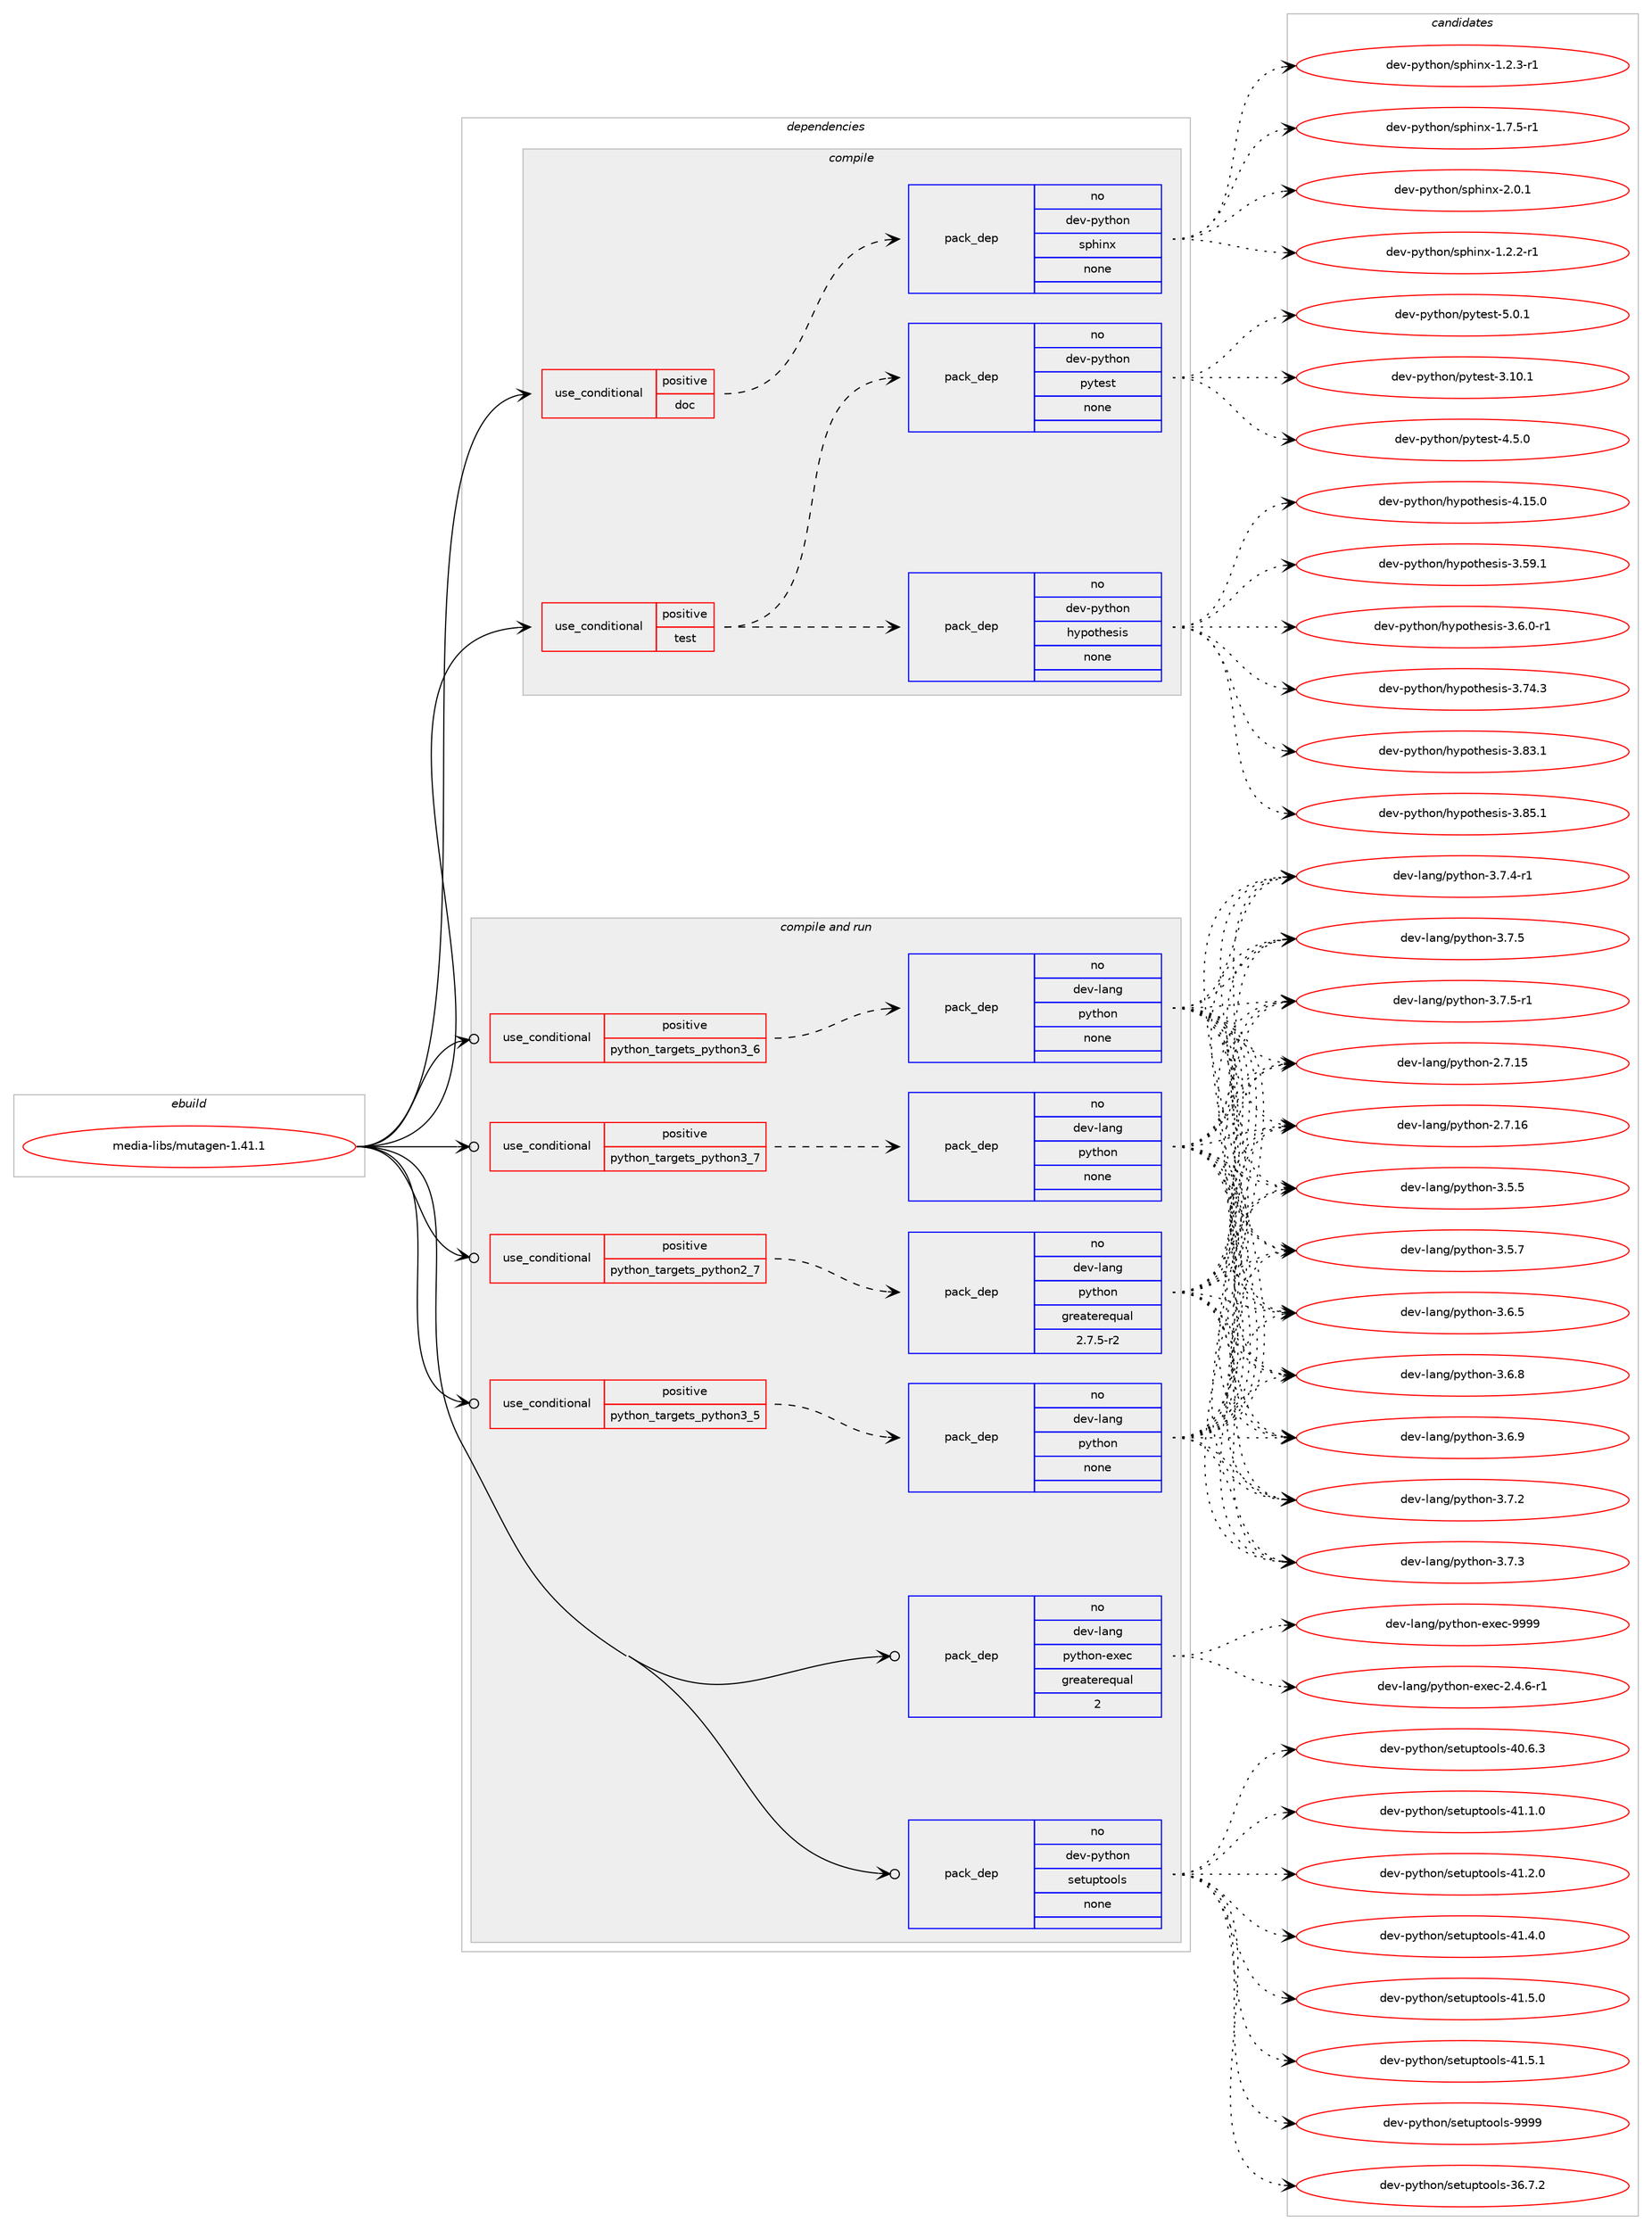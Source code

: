 digraph prolog {

# *************
# Graph options
# *************

newrank=true;
concentrate=true;
compound=true;
graph [rankdir=LR,fontname=Helvetica,fontsize=10,ranksep=1.5];#, ranksep=2.5, nodesep=0.2];
edge  [arrowhead=vee];
node  [fontname=Helvetica,fontsize=10];

# **********
# The ebuild
# **********

subgraph cluster_leftcol {
color=gray;
rank=same;
label=<<i>ebuild</i>>;
id [label="media-libs/mutagen-1.41.1", color=red, width=4, href="../media-libs/mutagen-1.41.1.svg"];
}

# ****************
# The dependencies
# ****************

subgraph cluster_midcol {
color=gray;
label=<<i>dependencies</i>>;
subgraph cluster_compile {
fillcolor="#eeeeee";
style=filled;
label=<<i>compile</i>>;
subgraph cond192349 {
dependency790340 [label=<<TABLE BORDER="0" CELLBORDER="1" CELLSPACING="0" CELLPADDING="4"><TR><TD ROWSPAN="3" CELLPADDING="10">use_conditional</TD></TR><TR><TD>positive</TD></TR><TR><TD>doc</TD></TR></TABLE>>, shape=none, color=red];
subgraph pack584178 {
dependency790341 [label=<<TABLE BORDER="0" CELLBORDER="1" CELLSPACING="0" CELLPADDING="4" WIDTH="220"><TR><TD ROWSPAN="6" CELLPADDING="30">pack_dep</TD></TR><TR><TD WIDTH="110">no</TD></TR><TR><TD>dev-python</TD></TR><TR><TD>sphinx</TD></TR><TR><TD>none</TD></TR><TR><TD></TD></TR></TABLE>>, shape=none, color=blue];
}
dependency790340:e -> dependency790341:w [weight=20,style="dashed",arrowhead="vee"];
}
id:e -> dependency790340:w [weight=20,style="solid",arrowhead="vee"];
subgraph cond192350 {
dependency790342 [label=<<TABLE BORDER="0" CELLBORDER="1" CELLSPACING="0" CELLPADDING="4"><TR><TD ROWSPAN="3" CELLPADDING="10">use_conditional</TD></TR><TR><TD>positive</TD></TR><TR><TD>test</TD></TR></TABLE>>, shape=none, color=red];
subgraph pack584179 {
dependency790343 [label=<<TABLE BORDER="0" CELLBORDER="1" CELLSPACING="0" CELLPADDING="4" WIDTH="220"><TR><TD ROWSPAN="6" CELLPADDING="30">pack_dep</TD></TR><TR><TD WIDTH="110">no</TD></TR><TR><TD>dev-python</TD></TR><TR><TD>hypothesis</TD></TR><TR><TD>none</TD></TR><TR><TD></TD></TR></TABLE>>, shape=none, color=blue];
}
dependency790342:e -> dependency790343:w [weight=20,style="dashed",arrowhead="vee"];
subgraph pack584180 {
dependency790344 [label=<<TABLE BORDER="0" CELLBORDER="1" CELLSPACING="0" CELLPADDING="4" WIDTH="220"><TR><TD ROWSPAN="6" CELLPADDING="30">pack_dep</TD></TR><TR><TD WIDTH="110">no</TD></TR><TR><TD>dev-python</TD></TR><TR><TD>pytest</TD></TR><TR><TD>none</TD></TR><TR><TD></TD></TR></TABLE>>, shape=none, color=blue];
}
dependency790342:e -> dependency790344:w [weight=20,style="dashed",arrowhead="vee"];
}
id:e -> dependency790342:w [weight=20,style="solid",arrowhead="vee"];
}
subgraph cluster_compileandrun {
fillcolor="#eeeeee";
style=filled;
label=<<i>compile and run</i>>;
subgraph cond192351 {
dependency790345 [label=<<TABLE BORDER="0" CELLBORDER="1" CELLSPACING="0" CELLPADDING="4"><TR><TD ROWSPAN="3" CELLPADDING="10">use_conditional</TD></TR><TR><TD>positive</TD></TR><TR><TD>python_targets_python2_7</TD></TR></TABLE>>, shape=none, color=red];
subgraph pack584181 {
dependency790346 [label=<<TABLE BORDER="0" CELLBORDER="1" CELLSPACING="0" CELLPADDING="4" WIDTH="220"><TR><TD ROWSPAN="6" CELLPADDING="30">pack_dep</TD></TR><TR><TD WIDTH="110">no</TD></TR><TR><TD>dev-lang</TD></TR><TR><TD>python</TD></TR><TR><TD>greaterequal</TD></TR><TR><TD>2.7.5-r2</TD></TR></TABLE>>, shape=none, color=blue];
}
dependency790345:e -> dependency790346:w [weight=20,style="dashed",arrowhead="vee"];
}
id:e -> dependency790345:w [weight=20,style="solid",arrowhead="odotvee"];
subgraph cond192352 {
dependency790347 [label=<<TABLE BORDER="0" CELLBORDER="1" CELLSPACING="0" CELLPADDING="4"><TR><TD ROWSPAN="3" CELLPADDING="10">use_conditional</TD></TR><TR><TD>positive</TD></TR><TR><TD>python_targets_python3_5</TD></TR></TABLE>>, shape=none, color=red];
subgraph pack584182 {
dependency790348 [label=<<TABLE BORDER="0" CELLBORDER="1" CELLSPACING="0" CELLPADDING="4" WIDTH="220"><TR><TD ROWSPAN="6" CELLPADDING="30">pack_dep</TD></TR><TR><TD WIDTH="110">no</TD></TR><TR><TD>dev-lang</TD></TR><TR><TD>python</TD></TR><TR><TD>none</TD></TR><TR><TD></TD></TR></TABLE>>, shape=none, color=blue];
}
dependency790347:e -> dependency790348:w [weight=20,style="dashed",arrowhead="vee"];
}
id:e -> dependency790347:w [weight=20,style="solid",arrowhead="odotvee"];
subgraph cond192353 {
dependency790349 [label=<<TABLE BORDER="0" CELLBORDER="1" CELLSPACING="0" CELLPADDING="4"><TR><TD ROWSPAN="3" CELLPADDING="10">use_conditional</TD></TR><TR><TD>positive</TD></TR><TR><TD>python_targets_python3_6</TD></TR></TABLE>>, shape=none, color=red];
subgraph pack584183 {
dependency790350 [label=<<TABLE BORDER="0" CELLBORDER="1" CELLSPACING="0" CELLPADDING="4" WIDTH="220"><TR><TD ROWSPAN="6" CELLPADDING="30">pack_dep</TD></TR><TR><TD WIDTH="110">no</TD></TR><TR><TD>dev-lang</TD></TR><TR><TD>python</TD></TR><TR><TD>none</TD></TR><TR><TD></TD></TR></TABLE>>, shape=none, color=blue];
}
dependency790349:e -> dependency790350:w [weight=20,style="dashed",arrowhead="vee"];
}
id:e -> dependency790349:w [weight=20,style="solid",arrowhead="odotvee"];
subgraph cond192354 {
dependency790351 [label=<<TABLE BORDER="0" CELLBORDER="1" CELLSPACING="0" CELLPADDING="4"><TR><TD ROWSPAN="3" CELLPADDING="10">use_conditional</TD></TR><TR><TD>positive</TD></TR><TR><TD>python_targets_python3_7</TD></TR></TABLE>>, shape=none, color=red];
subgraph pack584184 {
dependency790352 [label=<<TABLE BORDER="0" CELLBORDER="1" CELLSPACING="0" CELLPADDING="4" WIDTH="220"><TR><TD ROWSPAN="6" CELLPADDING="30">pack_dep</TD></TR><TR><TD WIDTH="110">no</TD></TR><TR><TD>dev-lang</TD></TR><TR><TD>python</TD></TR><TR><TD>none</TD></TR><TR><TD></TD></TR></TABLE>>, shape=none, color=blue];
}
dependency790351:e -> dependency790352:w [weight=20,style="dashed",arrowhead="vee"];
}
id:e -> dependency790351:w [weight=20,style="solid",arrowhead="odotvee"];
subgraph pack584185 {
dependency790353 [label=<<TABLE BORDER="0" CELLBORDER="1" CELLSPACING="0" CELLPADDING="4" WIDTH="220"><TR><TD ROWSPAN="6" CELLPADDING="30">pack_dep</TD></TR><TR><TD WIDTH="110">no</TD></TR><TR><TD>dev-lang</TD></TR><TR><TD>python-exec</TD></TR><TR><TD>greaterequal</TD></TR><TR><TD>2</TD></TR></TABLE>>, shape=none, color=blue];
}
id:e -> dependency790353:w [weight=20,style="solid",arrowhead="odotvee"];
subgraph pack584186 {
dependency790354 [label=<<TABLE BORDER="0" CELLBORDER="1" CELLSPACING="0" CELLPADDING="4" WIDTH="220"><TR><TD ROWSPAN="6" CELLPADDING="30">pack_dep</TD></TR><TR><TD WIDTH="110">no</TD></TR><TR><TD>dev-python</TD></TR><TR><TD>setuptools</TD></TR><TR><TD>none</TD></TR><TR><TD></TD></TR></TABLE>>, shape=none, color=blue];
}
id:e -> dependency790354:w [weight=20,style="solid",arrowhead="odotvee"];
}
subgraph cluster_run {
fillcolor="#eeeeee";
style=filled;
label=<<i>run</i>>;
}
}

# **************
# The candidates
# **************

subgraph cluster_choices {
rank=same;
color=gray;
label=<<i>candidates</i>>;

subgraph choice584178 {
color=black;
nodesep=1;
choice10010111845112121116104111110471151121041051101204549465046504511449 [label="dev-python/sphinx-1.2.2-r1", color=red, width=4,href="../dev-python/sphinx-1.2.2-r1.svg"];
choice10010111845112121116104111110471151121041051101204549465046514511449 [label="dev-python/sphinx-1.2.3-r1", color=red, width=4,href="../dev-python/sphinx-1.2.3-r1.svg"];
choice10010111845112121116104111110471151121041051101204549465546534511449 [label="dev-python/sphinx-1.7.5-r1", color=red, width=4,href="../dev-python/sphinx-1.7.5-r1.svg"];
choice1001011184511212111610411111047115112104105110120455046484649 [label="dev-python/sphinx-2.0.1", color=red, width=4,href="../dev-python/sphinx-2.0.1.svg"];
dependency790341:e -> choice10010111845112121116104111110471151121041051101204549465046504511449:w [style=dotted,weight="100"];
dependency790341:e -> choice10010111845112121116104111110471151121041051101204549465046514511449:w [style=dotted,weight="100"];
dependency790341:e -> choice10010111845112121116104111110471151121041051101204549465546534511449:w [style=dotted,weight="100"];
dependency790341:e -> choice1001011184511212111610411111047115112104105110120455046484649:w [style=dotted,weight="100"];
}
subgraph choice584179 {
color=black;
nodesep=1;
choice100101118451121211161041111104710412111211111610410111510511545514653574649 [label="dev-python/hypothesis-3.59.1", color=red, width=4,href="../dev-python/hypothesis-3.59.1.svg"];
choice10010111845112121116104111110471041211121111161041011151051154551465446484511449 [label="dev-python/hypothesis-3.6.0-r1", color=red, width=4,href="../dev-python/hypothesis-3.6.0-r1.svg"];
choice100101118451121211161041111104710412111211111610410111510511545514655524651 [label="dev-python/hypothesis-3.74.3", color=red, width=4,href="../dev-python/hypothesis-3.74.3.svg"];
choice100101118451121211161041111104710412111211111610410111510511545514656514649 [label="dev-python/hypothesis-3.83.1", color=red, width=4,href="../dev-python/hypothesis-3.83.1.svg"];
choice100101118451121211161041111104710412111211111610410111510511545514656534649 [label="dev-python/hypothesis-3.85.1", color=red, width=4,href="../dev-python/hypothesis-3.85.1.svg"];
choice100101118451121211161041111104710412111211111610410111510511545524649534648 [label="dev-python/hypothesis-4.15.0", color=red, width=4,href="../dev-python/hypothesis-4.15.0.svg"];
dependency790343:e -> choice100101118451121211161041111104710412111211111610410111510511545514653574649:w [style=dotted,weight="100"];
dependency790343:e -> choice10010111845112121116104111110471041211121111161041011151051154551465446484511449:w [style=dotted,weight="100"];
dependency790343:e -> choice100101118451121211161041111104710412111211111610410111510511545514655524651:w [style=dotted,weight="100"];
dependency790343:e -> choice100101118451121211161041111104710412111211111610410111510511545514656514649:w [style=dotted,weight="100"];
dependency790343:e -> choice100101118451121211161041111104710412111211111610410111510511545514656534649:w [style=dotted,weight="100"];
dependency790343:e -> choice100101118451121211161041111104710412111211111610410111510511545524649534648:w [style=dotted,weight="100"];
}
subgraph choice584180 {
color=black;
nodesep=1;
choice100101118451121211161041111104711212111610111511645514649484649 [label="dev-python/pytest-3.10.1", color=red, width=4,href="../dev-python/pytest-3.10.1.svg"];
choice1001011184511212111610411111047112121116101115116455246534648 [label="dev-python/pytest-4.5.0", color=red, width=4,href="../dev-python/pytest-4.5.0.svg"];
choice1001011184511212111610411111047112121116101115116455346484649 [label="dev-python/pytest-5.0.1", color=red, width=4,href="../dev-python/pytest-5.0.1.svg"];
dependency790344:e -> choice100101118451121211161041111104711212111610111511645514649484649:w [style=dotted,weight="100"];
dependency790344:e -> choice1001011184511212111610411111047112121116101115116455246534648:w [style=dotted,weight="100"];
dependency790344:e -> choice1001011184511212111610411111047112121116101115116455346484649:w [style=dotted,weight="100"];
}
subgraph choice584181 {
color=black;
nodesep=1;
choice10010111845108971101034711212111610411111045504655464953 [label="dev-lang/python-2.7.15", color=red, width=4,href="../dev-lang/python-2.7.15.svg"];
choice10010111845108971101034711212111610411111045504655464954 [label="dev-lang/python-2.7.16", color=red, width=4,href="../dev-lang/python-2.7.16.svg"];
choice100101118451089711010347112121116104111110455146534653 [label="dev-lang/python-3.5.5", color=red, width=4,href="../dev-lang/python-3.5.5.svg"];
choice100101118451089711010347112121116104111110455146534655 [label="dev-lang/python-3.5.7", color=red, width=4,href="../dev-lang/python-3.5.7.svg"];
choice100101118451089711010347112121116104111110455146544653 [label="dev-lang/python-3.6.5", color=red, width=4,href="../dev-lang/python-3.6.5.svg"];
choice100101118451089711010347112121116104111110455146544656 [label="dev-lang/python-3.6.8", color=red, width=4,href="../dev-lang/python-3.6.8.svg"];
choice100101118451089711010347112121116104111110455146544657 [label="dev-lang/python-3.6.9", color=red, width=4,href="../dev-lang/python-3.6.9.svg"];
choice100101118451089711010347112121116104111110455146554650 [label="dev-lang/python-3.7.2", color=red, width=4,href="../dev-lang/python-3.7.2.svg"];
choice100101118451089711010347112121116104111110455146554651 [label="dev-lang/python-3.7.3", color=red, width=4,href="../dev-lang/python-3.7.3.svg"];
choice1001011184510897110103471121211161041111104551465546524511449 [label="dev-lang/python-3.7.4-r1", color=red, width=4,href="../dev-lang/python-3.7.4-r1.svg"];
choice100101118451089711010347112121116104111110455146554653 [label="dev-lang/python-3.7.5", color=red, width=4,href="../dev-lang/python-3.7.5.svg"];
choice1001011184510897110103471121211161041111104551465546534511449 [label="dev-lang/python-3.7.5-r1", color=red, width=4,href="../dev-lang/python-3.7.5-r1.svg"];
dependency790346:e -> choice10010111845108971101034711212111610411111045504655464953:w [style=dotted,weight="100"];
dependency790346:e -> choice10010111845108971101034711212111610411111045504655464954:w [style=dotted,weight="100"];
dependency790346:e -> choice100101118451089711010347112121116104111110455146534653:w [style=dotted,weight="100"];
dependency790346:e -> choice100101118451089711010347112121116104111110455146534655:w [style=dotted,weight="100"];
dependency790346:e -> choice100101118451089711010347112121116104111110455146544653:w [style=dotted,weight="100"];
dependency790346:e -> choice100101118451089711010347112121116104111110455146544656:w [style=dotted,weight="100"];
dependency790346:e -> choice100101118451089711010347112121116104111110455146544657:w [style=dotted,weight="100"];
dependency790346:e -> choice100101118451089711010347112121116104111110455146554650:w [style=dotted,weight="100"];
dependency790346:e -> choice100101118451089711010347112121116104111110455146554651:w [style=dotted,weight="100"];
dependency790346:e -> choice1001011184510897110103471121211161041111104551465546524511449:w [style=dotted,weight="100"];
dependency790346:e -> choice100101118451089711010347112121116104111110455146554653:w [style=dotted,weight="100"];
dependency790346:e -> choice1001011184510897110103471121211161041111104551465546534511449:w [style=dotted,weight="100"];
}
subgraph choice584182 {
color=black;
nodesep=1;
choice10010111845108971101034711212111610411111045504655464953 [label="dev-lang/python-2.7.15", color=red, width=4,href="../dev-lang/python-2.7.15.svg"];
choice10010111845108971101034711212111610411111045504655464954 [label="dev-lang/python-2.7.16", color=red, width=4,href="../dev-lang/python-2.7.16.svg"];
choice100101118451089711010347112121116104111110455146534653 [label="dev-lang/python-3.5.5", color=red, width=4,href="../dev-lang/python-3.5.5.svg"];
choice100101118451089711010347112121116104111110455146534655 [label="dev-lang/python-3.5.7", color=red, width=4,href="../dev-lang/python-3.5.7.svg"];
choice100101118451089711010347112121116104111110455146544653 [label="dev-lang/python-3.6.5", color=red, width=4,href="../dev-lang/python-3.6.5.svg"];
choice100101118451089711010347112121116104111110455146544656 [label="dev-lang/python-3.6.8", color=red, width=4,href="../dev-lang/python-3.6.8.svg"];
choice100101118451089711010347112121116104111110455146544657 [label="dev-lang/python-3.6.9", color=red, width=4,href="../dev-lang/python-3.6.9.svg"];
choice100101118451089711010347112121116104111110455146554650 [label="dev-lang/python-3.7.2", color=red, width=4,href="../dev-lang/python-3.7.2.svg"];
choice100101118451089711010347112121116104111110455146554651 [label="dev-lang/python-3.7.3", color=red, width=4,href="../dev-lang/python-3.7.3.svg"];
choice1001011184510897110103471121211161041111104551465546524511449 [label="dev-lang/python-3.7.4-r1", color=red, width=4,href="../dev-lang/python-3.7.4-r1.svg"];
choice100101118451089711010347112121116104111110455146554653 [label="dev-lang/python-3.7.5", color=red, width=4,href="../dev-lang/python-3.7.5.svg"];
choice1001011184510897110103471121211161041111104551465546534511449 [label="dev-lang/python-3.7.5-r1", color=red, width=4,href="../dev-lang/python-3.7.5-r1.svg"];
dependency790348:e -> choice10010111845108971101034711212111610411111045504655464953:w [style=dotted,weight="100"];
dependency790348:e -> choice10010111845108971101034711212111610411111045504655464954:w [style=dotted,weight="100"];
dependency790348:e -> choice100101118451089711010347112121116104111110455146534653:w [style=dotted,weight="100"];
dependency790348:e -> choice100101118451089711010347112121116104111110455146534655:w [style=dotted,weight="100"];
dependency790348:e -> choice100101118451089711010347112121116104111110455146544653:w [style=dotted,weight="100"];
dependency790348:e -> choice100101118451089711010347112121116104111110455146544656:w [style=dotted,weight="100"];
dependency790348:e -> choice100101118451089711010347112121116104111110455146544657:w [style=dotted,weight="100"];
dependency790348:e -> choice100101118451089711010347112121116104111110455146554650:w [style=dotted,weight="100"];
dependency790348:e -> choice100101118451089711010347112121116104111110455146554651:w [style=dotted,weight="100"];
dependency790348:e -> choice1001011184510897110103471121211161041111104551465546524511449:w [style=dotted,weight="100"];
dependency790348:e -> choice100101118451089711010347112121116104111110455146554653:w [style=dotted,weight="100"];
dependency790348:e -> choice1001011184510897110103471121211161041111104551465546534511449:w [style=dotted,weight="100"];
}
subgraph choice584183 {
color=black;
nodesep=1;
choice10010111845108971101034711212111610411111045504655464953 [label="dev-lang/python-2.7.15", color=red, width=4,href="../dev-lang/python-2.7.15.svg"];
choice10010111845108971101034711212111610411111045504655464954 [label="dev-lang/python-2.7.16", color=red, width=4,href="../dev-lang/python-2.7.16.svg"];
choice100101118451089711010347112121116104111110455146534653 [label="dev-lang/python-3.5.5", color=red, width=4,href="../dev-lang/python-3.5.5.svg"];
choice100101118451089711010347112121116104111110455146534655 [label="dev-lang/python-3.5.7", color=red, width=4,href="../dev-lang/python-3.5.7.svg"];
choice100101118451089711010347112121116104111110455146544653 [label="dev-lang/python-3.6.5", color=red, width=4,href="../dev-lang/python-3.6.5.svg"];
choice100101118451089711010347112121116104111110455146544656 [label="dev-lang/python-3.6.8", color=red, width=4,href="../dev-lang/python-3.6.8.svg"];
choice100101118451089711010347112121116104111110455146544657 [label="dev-lang/python-3.6.9", color=red, width=4,href="../dev-lang/python-3.6.9.svg"];
choice100101118451089711010347112121116104111110455146554650 [label="dev-lang/python-3.7.2", color=red, width=4,href="../dev-lang/python-3.7.2.svg"];
choice100101118451089711010347112121116104111110455146554651 [label="dev-lang/python-3.7.3", color=red, width=4,href="../dev-lang/python-3.7.3.svg"];
choice1001011184510897110103471121211161041111104551465546524511449 [label="dev-lang/python-3.7.4-r1", color=red, width=4,href="../dev-lang/python-3.7.4-r1.svg"];
choice100101118451089711010347112121116104111110455146554653 [label="dev-lang/python-3.7.5", color=red, width=4,href="../dev-lang/python-3.7.5.svg"];
choice1001011184510897110103471121211161041111104551465546534511449 [label="dev-lang/python-3.7.5-r1", color=red, width=4,href="../dev-lang/python-3.7.5-r1.svg"];
dependency790350:e -> choice10010111845108971101034711212111610411111045504655464953:w [style=dotted,weight="100"];
dependency790350:e -> choice10010111845108971101034711212111610411111045504655464954:w [style=dotted,weight="100"];
dependency790350:e -> choice100101118451089711010347112121116104111110455146534653:w [style=dotted,weight="100"];
dependency790350:e -> choice100101118451089711010347112121116104111110455146534655:w [style=dotted,weight="100"];
dependency790350:e -> choice100101118451089711010347112121116104111110455146544653:w [style=dotted,weight="100"];
dependency790350:e -> choice100101118451089711010347112121116104111110455146544656:w [style=dotted,weight="100"];
dependency790350:e -> choice100101118451089711010347112121116104111110455146544657:w [style=dotted,weight="100"];
dependency790350:e -> choice100101118451089711010347112121116104111110455146554650:w [style=dotted,weight="100"];
dependency790350:e -> choice100101118451089711010347112121116104111110455146554651:w [style=dotted,weight="100"];
dependency790350:e -> choice1001011184510897110103471121211161041111104551465546524511449:w [style=dotted,weight="100"];
dependency790350:e -> choice100101118451089711010347112121116104111110455146554653:w [style=dotted,weight="100"];
dependency790350:e -> choice1001011184510897110103471121211161041111104551465546534511449:w [style=dotted,weight="100"];
}
subgraph choice584184 {
color=black;
nodesep=1;
choice10010111845108971101034711212111610411111045504655464953 [label="dev-lang/python-2.7.15", color=red, width=4,href="../dev-lang/python-2.7.15.svg"];
choice10010111845108971101034711212111610411111045504655464954 [label="dev-lang/python-2.7.16", color=red, width=4,href="../dev-lang/python-2.7.16.svg"];
choice100101118451089711010347112121116104111110455146534653 [label="dev-lang/python-3.5.5", color=red, width=4,href="../dev-lang/python-3.5.5.svg"];
choice100101118451089711010347112121116104111110455146534655 [label="dev-lang/python-3.5.7", color=red, width=4,href="../dev-lang/python-3.5.7.svg"];
choice100101118451089711010347112121116104111110455146544653 [label="dev-lang/python-3.6.5", color=red, width=4,href="../dev-lang/python-3.6.5.svg"];
choice100101118451089711010347112121116104111110455146544656 [label="dev-lang/python-3.6.8", color=red, width=4,href="../dev-lang/python-3.6.8.svg"];
choice100101118451089711010347112121116104111110455146544657 [label="dev-lang/python-3.6.9", color=red, width=4,href="../dev-lang/python-3.6.9.svg"];
choice100101118451089711010347112121116104111110455146554650 [label="dev-lang/python-3.7.2", color=red, width=4,href="../dev-lang/python-3.7.2.svg"];
choice100101118451089711010347112121116104111110455146554651 [label="dev-lang/python-3.7.3", color=red, width=4,href="../dev-lang/python-3.7.3.svg"];
choice1001011184510897110103471121211161041111104551465546524511449 [label="dev-lang/python-3.7.4-r1", color=red, width=4,href="../dev-lang/python-3.7.4-r1.svg"];
choice100101118451089711010347112121116104111110455146554653 [label="dev-lang/python-3.7.5", color=red, width=4,href="../dev-lang/python-3.7.5.svg"];
choice1001011184510897110103471121211161041111104551465546534511449 [label="dev-lang/python-3.7.5-r1", color=red, width=4,href="../dev-lang/python-3.7.5-r1.svg"];
dependency790352:e -> choice10010111845108971101034711212111610411111045504655464953:w [style=dotted,weight="100"];
dependency790352:e -> choice10010111845108971101034711212111610411111045504655464954:w [style=dotted,weight="100"];
dependency790352:e -> choice100101118451089711010347112121116104111110455146534653:w [style=dotted,weight="100"];
dependency790352:e -> choice100101118451089711010347112121116104111110455146534655:w [style=dotted,weight="100"];
dependency790352:e -> choice100101118451089711010347112121116104111110455146544653:w [style=dotted,weight="100"];
dependency790352:e -> choice100101118451089711010347112121116104111110455146544656:w [style=dotted,weight="100"];
dependency790352:e -> choice100101118451089711010347112121116104111110455146544657:w [style=dotted,weight="100"];
dependency790352:e -> choice100101118451089711010347112121116104111110455146554650:w [style=dotted,weight="100"];
dependency790352:e -> choice100101118451089711010347112121116104111110455146554651:w [style=dotted,weight="100"];
dependency790352:e -> choice1001011184510897110103471121211161041111104551465546524511449:w [style=dotted,weight="100"];
dependency790352:e -> choice100101118451089711010347112121116104111110455146554653:w [style=dotted,weight="100"];
dependency790352:e -> choice1001011184510897110103471121211161041111104551465546534511449:w [style=dotted,weight="100"];
}
subgraph choice584185 {
color=black;
nodesep=1;
choice10010111845108971101034711212111610411111045101120101994550465246544511449 [label="dev-lang/python-exec-2.4.6-r1", color=red, width=4,href="../dev-lang/python-exec-2.4.6-r1.svg"];
choice10010111845108971101034711212111610411111045101120101994557575757 [label="dev-lang/python-exec-9999", color=red, width=4,href="../dev-lang/python-exec-9999.svg"];
dependency790353:e -> choice10010111845108971101034711212111610411111045101120101994550465246544511449:w [style=dotted,weight="100"];
dependency790353:e -> choice10010111845108971101034711212111610411111045101120101994557575757:w [style=dotted,weight="100"];
}
subgraph choice584186 {
color=black;
nodesep=1;
choice100101118451121211161041111104711510111611711211611111110811545515446554650 [label="dev-python/setuptools-36.7.2", color=red, width=4,href="../dev-python/setuptools-36.7.2.svg"];
choice100101118451121211161041111104711510111611711211611111110811545524846544651 [label="dev-python/setuptools-40.6.3", color=red, width=4,href="../dev-python/setuptools-40.6.3.svg"];
choice100101118451121211161041111104711510111611711211611111110811545524946494648 [label="dev-python/setuptools-41.1.0", color=red, width=4,href="../dev-python/setuptools-41.1.0.svg"];
choice100101118451121211161041111104711510111611711211611111110811545524946504648 [label="dev-python/setuptools-41.2.0", color=red, width=4,href="../dev-python/setuptools-41.2.0.svg"];
choice100101118451121211161041111104711510111611711211611111110811545524946524648 [label="dev-python/setuptools-41.4.0", color=red, width=4,href="../dev-python/setuptools-41.4.0.svg"];
choice100101118451121211161041111104711510111611711211611111110811545524946534648 [label="dev-python/setuptools-41.5.0", color=red, width=4,href="../dev-python/setuptools-41.5.0.svg"];
choice100101118451121211161041111104711510111611711211611111110811545524946534649 [label="dev-python/setuptools-41.5.1", color=red, width=4,href="../dev-python/setuptools-41.5.1.svg"];
choice10010111845112121116104111110471151011161171121161111111081154557575757 [label="dev-python/setuptools-9999", color=red, width=4,href="../dev-python/setuptools-9999.svg"];
dependency790354:e -> choice100101118451121211161041111104711510111611711211611111110811545515446554650:w [style=dotted,weight="100"];
dependency790354:e -> choice100101118451121211161041111104711510111611711211611111110811545524846544651:w [style=dotted,weight="100"];
dependency790354:e -> choice100101118451121211161041111104711510111611711211611111110811545524946494648:w [style=dotted,weight="100"];
dependency790354:e -> choice100101118451121211161041111104711510111611711211611111110811545524946504648:w [style=dotted,weight="100"];
dependency790354:e -> choice100101118451121211161041111104711510111611711211611111110811545524946524648:w [style=dotted,weight="100"];
dependency790354:e -> choice100101118451121211161041111104711510111611711211611111110811545524946534648:w [style=dotted,weight="100"];
dependency790354:e -> choice100101118451121211161041111104711510111611711211611111110811545524946534649:w [style=dotted,weight="100"];
dependency790354:e -> choice10010111845112121116104111110471151011161171121161111111081154557575757:w [style=dotted,weight="100"];
}
}

}
